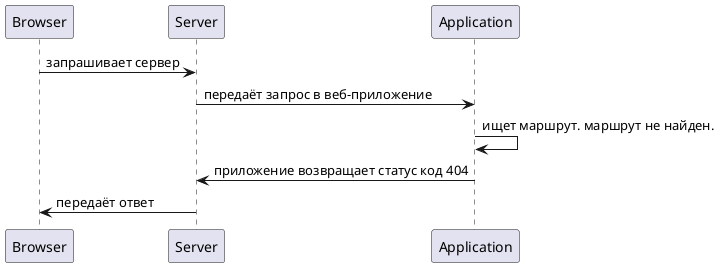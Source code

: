 @startuml

participant "Browser" as browser
participant "Server" as server
participant "Application" as app


browser -> server : запрашивает сервер
server -> app : передаёт запрос в веб-приложение
app -> app : ищет маршрут. маршрут не найден.
server <- app : приложение возвращает статус код 404
browser <- server : передаёт ответ


@enduml